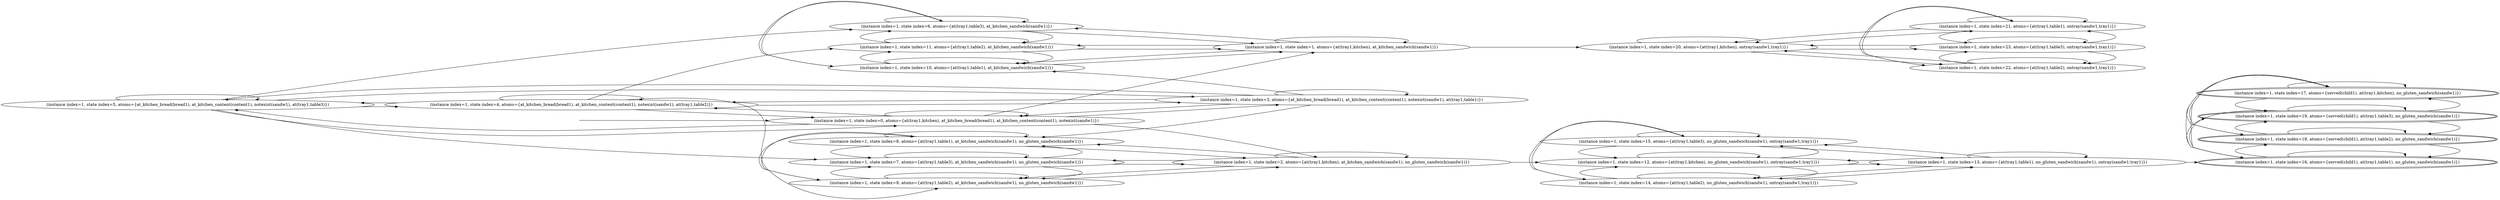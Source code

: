 digraph {
rankdir="LR"
s5[label="(instance index=1, state index=5, atoms={at_kitchen_bread(bread1), at_kitchen_content(content1), notexist(sandw1), at(tray1,table3)})"]
s4[label="(instance index=1, state index=4, atoms={at_kitchen_bread(bread1), at_kitchen_content(content1), notexist(sandw1), at(tray1,table2)})"]
s3[label="(instance index=1, state index=3, atoms={at_kitchen_bread(bread1), at_kitchen_content(content1), notexist(sandw1), at(tray1,table1)})"]
s0[label="(instance index=1, state index=0, atoms={at(tray1,kitchen), at_kitchen_bread(bread1), at_kitchen_content(content1), notexist(sandw1)})"]
s7[label="(instance index=1, state index=7, atoms={at(tray1,table3), at_kitchen_sandwich(sandw1), no_gluten_sandwich(sandw1)})"]
s8[label="(instance index=1, state index=8, atoms={at(tray1,table1), at_kitchen_sandwich(sandw1), no_gluten_sandwich(sandw1)})"]
s9[label="(instance index=1, state index=9, atoms={at(tray1,table2), at_kitchen_sandwich(sandw1), no_gluten_sandwich(sandw1)})"]
s6[label="(instance index=1, state index=6, atoms={at(tray1,table3), at_kitchen_sandwich(sandw1)})"]
s11[label="(instance index=1, state index=11, atoms={at(tray1,table2), at_kitchen_sandwich(sandw1)})"]
s10[label="(instance index=1, state index=10, atoms={at(tray1,table1), at_kitchen_sandwich(sandw1)})"]
s2[label="(instance index=1, state index=2, atoms={at(tray1,kitchen), at_kitchen_sandwich(sandw1), no_gluten_sandwich(sandw1)})"]
s1[label="(instance index=1, state index=1, atoms={at(tray1,kitchen), at_kitchen_sandwich(sandw1)})"]
s12[label="(instance index=1, state index=12, atoms={at(tray1,kitchen), no_gluten_sandwich(sandw1), ontray(sandw1,tray1)})"]
s14[label="(instance index=1, state index=14, atoms={at(tray1,table2), no_gluten_sandwich(sandw1), ontray(sandw1,tray1)})"]
s15[label="(instance index=1, state index=15, atoms={at(tray1,table3), no_gluten_sandwich(sandw1), ontray(sandw1,tray1)})"]
s20[label="(instance index=1, state index=20, atoms={at(tray1,kitchen), ontray(sandw1,tray1)})"]
s13[label="(instance index=1, state index=13, atoms={at(tray1,table1), no_gluten_sandwich(sandw1), ontray(sandw1,tray1)})"]
s23[label="(instance index=1, state index=23, atoms={at(tray1,table3), ontray(sandw1,tray1)})"]
s22[label="(instance index=1, state index=22, atoms={at(tray1,table2), ontray(sandw1,tray1)})"]
s21[label="(instance index=1, state index=21, atoms={at(tray1,table1), ontray(sandw1,tray1)})"]
s19[peripheries=2,label="(instance index=1, state index=19, atoms={served(child1), at(tray1,table3), no_gluten_sandwich(sandw1)})"]
s18[peripheries=2,label="(instance index=1, state index=18, atoms={served(child1), at(tray1,table2), no_gluten_sandwich(sandw1)})"]
s17[peripheries=2,label="(instance index=1, state index=17, atoms={served(child1), at(tray1,kitchen), no_gluten_sandwich(sandw1)})"]
s16[peripheries=2,label="(instance index=1, state index=16, atoms={served(child1), at(tray1,table1), no_gluten_sandwich(sandw1)})"]
Dangling [ label = "", style = invis ]
{ rank = same; Dangling }
Dangling -> s0
{ rank = same; s0}
{ rank = same; s0,s7,s8,s9,s6,s11,s10}
{ rank = same; s2,s1}
{ rank = same; s12,s14,s15,s20}
{ rank = same; s13,s23,s22,s21}
{ rank = same; s19,s18,s17,s16}
{
s5->s6
s5->s5
s5->s4
s5->s3
s5->s7
s5->s0
s4->s9
s4->s5
s4->s11
s4->s4
s4->s3
s4->s0
s3->s8
s3->s5
s3->s4
s3->s10
s3->s3
s3->s0
}
{
s0->s5
s0->s4
s0->s3
s0->s2
s0->s1
s0->s0
s7->s7
s7->s2
s7->s9
s7->s8
s8->s7
s8->s2
s8->s9
s8->s8
s9->s7
s9->s2
s9->s9
s9->s8
s6->s10
s6->s6
s6->s11
s6->s1
s11->s10
s11->s6
s11->s11
s11->s1
s10->s10
s10->s6
s10->s11
s10->s1
}
{
s2->s9
s2->s8
s2->s12
s2->s7
s2->s2
s1->s20
s1->s10
s1->s11
s1->s6
s1->s1
}
{
s12->s15
s12->s14
s12->s13
s12->s12
s14->s15
s14->s14
s14->s13
s14->s12
s15->s15
s15->s14
s15->s13
s15->s12
s20->s23
s20->s22
s20->s21
s20->s20
}
{
s13->s16
s13->s15
s13->s14
s13->s13
s13->s12
s23->s23
s23->s22
s23->s21
s23->s20
s22->s23
s22->s22
s22->s21
s22->s20
s21->s23
s21->s22
s21->s21
s21->s20
}
{
s19->s19
s19->s18
s19->s17
s19->s16
s18->s19
s18->s18
s18->s17
s18->s16
s17->s19
s17->s18
s17->s17
s17->s16
s16->s19
s16->s18
s16->s17
s16->s16
}
}
